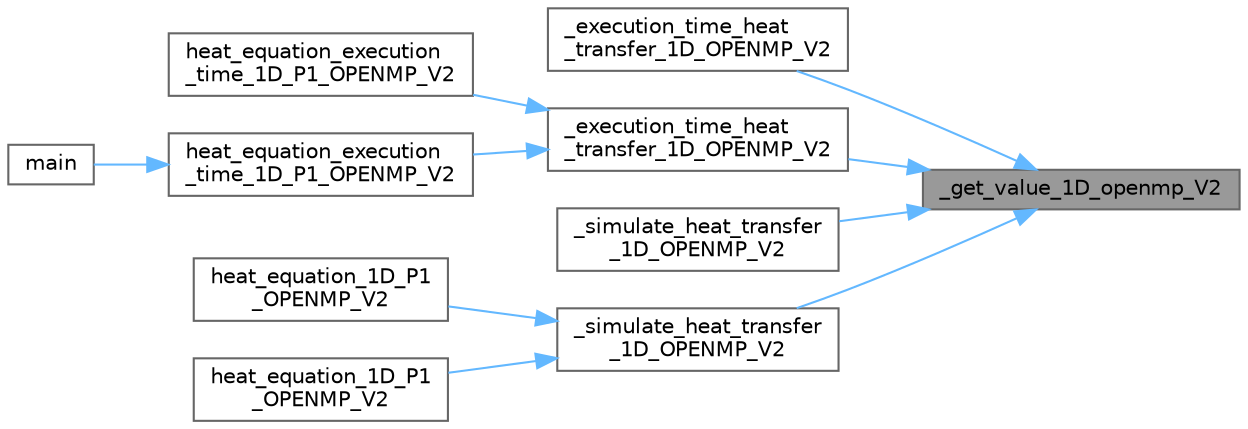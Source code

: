 digraph "_get_value_1D_openmp_V2"
{
 // LATEX_PDF_SIZE
  bgcolor="transparent";
  edge [fontname=Helvetica,fontsize=10,labelfontname=Helvetica,labelfontsize=10];
  node [fontname=Helvetica,fontsize=10,shape=box,height=0.2,width=0.4];
  rankdir="RL";
  Node1 [id="Node000001",label="_get_value_1D_openmp_V2",height=0.2,width=0.4,color="gray40", fillcolor="grey60", style="filled", fontcolor="black",tooltip="This is a function calculates the value of specific point in the space at specific time in 1D."];
  Node1 -> Node2 [id="edge1_Node000001_Node000002",dir="back",color="steelblue1",style="solid",tooltip=" "];
  Node2 [id="Node000002",label="_execution_time_heat\l_transfer_1D_OPENMP_V2",height=0.2,width=0.4,color="grey40", fillcolor="white", style="filled",URL="$temp2_2thermopara_8c.html#aa94d4b765d88179141aa87adec839813",tooltip=" "];
  Node1 -> Node3 [id="edge2_Node000001_Node000003",dir="back",color="steelblue1",style="solid",tooltip=" "];
  Node3 [id="Node000003",label="_execution_time_heat\l_transfer_1D_OPENMP_V2",height=0.2,width=0.4,color="grey40", fillcolor="white", style="filled",URL="$_physics___l_i_b_2src_2thermopara_8c.html#ad748cccd8e3a6aa907eb38cbe41061d5",tooltip="This is a function that simulates the heat transfer in 1D object as wire, and return the execution ti..."];
  Node3 -> Node4 [id="edge3_Node000003_Node000004",dir="back",color="steelblue1",style="solid",tooltip=" "];
  Node4 [id="Node000004",label="heat_equation_execution\l_time_1D_P1_OPENMP_V2",height=0.2,width=0.4,color="grey40", fillcolor="white", style="filled",URL="$temp2_2physics_8c.html#a62c914e92a965627cbe6d408f1c89933",tooltip=" "];
  Node3 -> Node5 [id="edge4_Node000003_Node000005",dir="back",color="steelblue1",style="solid",tooltip=" "];
  Node5 [id="Node000005",label="heat_equation_execution\l_time_1D_P1_OPENMP_V2",height=0.2,width=0.4,color="grey40", fillcolor="white", style="filled",URL="$_physics___l_i_b_2src_2physics_8c.html#afe2df8f62ecbf0d2218874027604f60b",tooltip=" "];
  Node5 -> Node6 [id="edge5_Node000005_Node000006",dir="back",color="steelblue1",style="solid",tooltip=" "];
  Node6 [id="Node000006",label="main",height=0.2,width=0.4,color="grey40", fillcolor="white", style="filled",URL="$temp2_2main_8c.html#ae66f6b31b5ad750f1fe042a706a4e3d4",tooltip=" "];
  Node1 -> Node7 [id="edge6_Node000001_Node000007",dir="back",color="steelblue1",style="solid",tooltip=" "];
  Node7 [id="Node000007",label="_simulate_heat_transfer\l_1D_OPENMP_V2",height=0.2,width=0.4,color="grey40", fillcolor="white", style="filled",URL="$temp2_2thermopara_8c.html#a30635a8a56216669c64d30b4cad7322b",tooltip=" "];
  Node1 -> Node8 [id="edge7_Node000001_Node000008",dir="back",color="steelblue1",style="solid",tooltip=" "];
  Node8 [id="Node000008",label="_simulate_heat_transfer\l_1D_OPENMP_V2",height=0.2,width=0.4,color="grey40", fillcolor="white", style="filled",URL="$_physics___l_i_b_2src_2thermopara_8c.html#a475c2355339d18dcdb4abd1e852fe4fa",tooltip="This is a function that simulates the heat transfer in 1D object as wire, and writes the result to a ..."];
  Node8 -> Node9 [id="edge8_Node000008_Node000009",dir="back",color="steelblue1",style="solid",tooltip=" "];
  Node9 [id="Node000009",label="heat_equation_1D_P1\l_OPENMP_V2",height=0.2,width=0.4,color="grey40", fillcolor="white", style="filled",URL="$temp2_2physics_8c.html#aaf44dd281e29d8944f7e927cc08f4c31",tooltip=" "];
  Node8 -> Node10 [id="edge9_Node000008_Node000010",dir="back",color="steelblue1",style="solid",tooltip=" "];
  Node10 [id="Node000010",label="heat_equation_1D_P1\l_OPENMP_V2",height=0.2,width=0.4,color="grey40", fillcolor="white", style="filled",URL="$_physics___l_i_b_2src_2physics_8c.html#a35aa6acd14f05d46c8badf45e5c62478",tooltip=" "];
}
